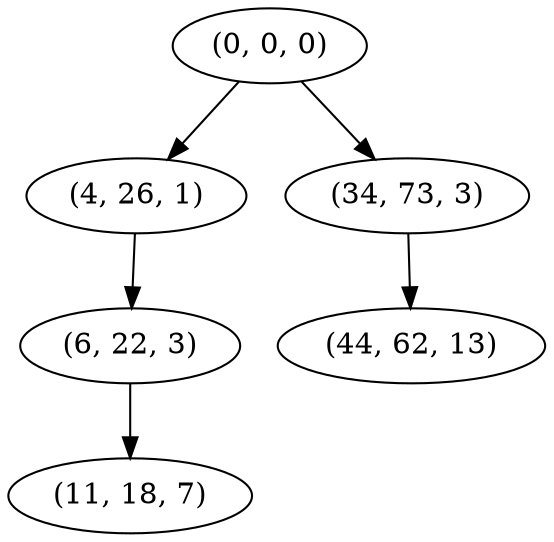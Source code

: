 digraph tree {
    "(0, 0, 0)";
    "(4, 26, 1)";
    "(6, 22, 3)";
    "(11, 18, 7)";
    "(34, 73, 3)";
    "(44, 62, 13)";
    "(0, 0, 0)" -> "(4, 26, 1)";
    "(0, 0, 0)" -> "(34, 73, 3)";
    "(4, 26, 1)" -> "(6, 22, 3)";
    "(6, 22, 3)" -> "(11, 18, 7)";
    "(34, 73, 3)" -> "(44, 62, 13)";
}

